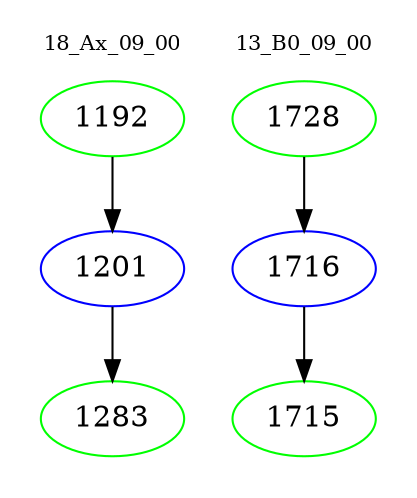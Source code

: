 digraph{
subgraph cluster_0 {
color = white
label = "18_Ax_09_00";
fontsize=10;
T0_1192 [label="1192", color="green"]
T0_1192 -> T0_1201 [color="black"]
T0_1201 [label="1201", color="blue"]
T0_1201 -> T0_1283 [color="black"]
T0_1283 [label="1283", color="green"]
}
subgraph cluster_1 {
color = white
label = "13_B0_09_00";
fontsize=10;
T1_1728 [label="1728", color="green"]
T1_1728 -> T1_1716 [color="black"]
T1_1716 [label="1716", color="blue"]
T1_1716 -> T1_1715 [color="black"]
T1_1715 [label="1715", color="green"]
}
}
